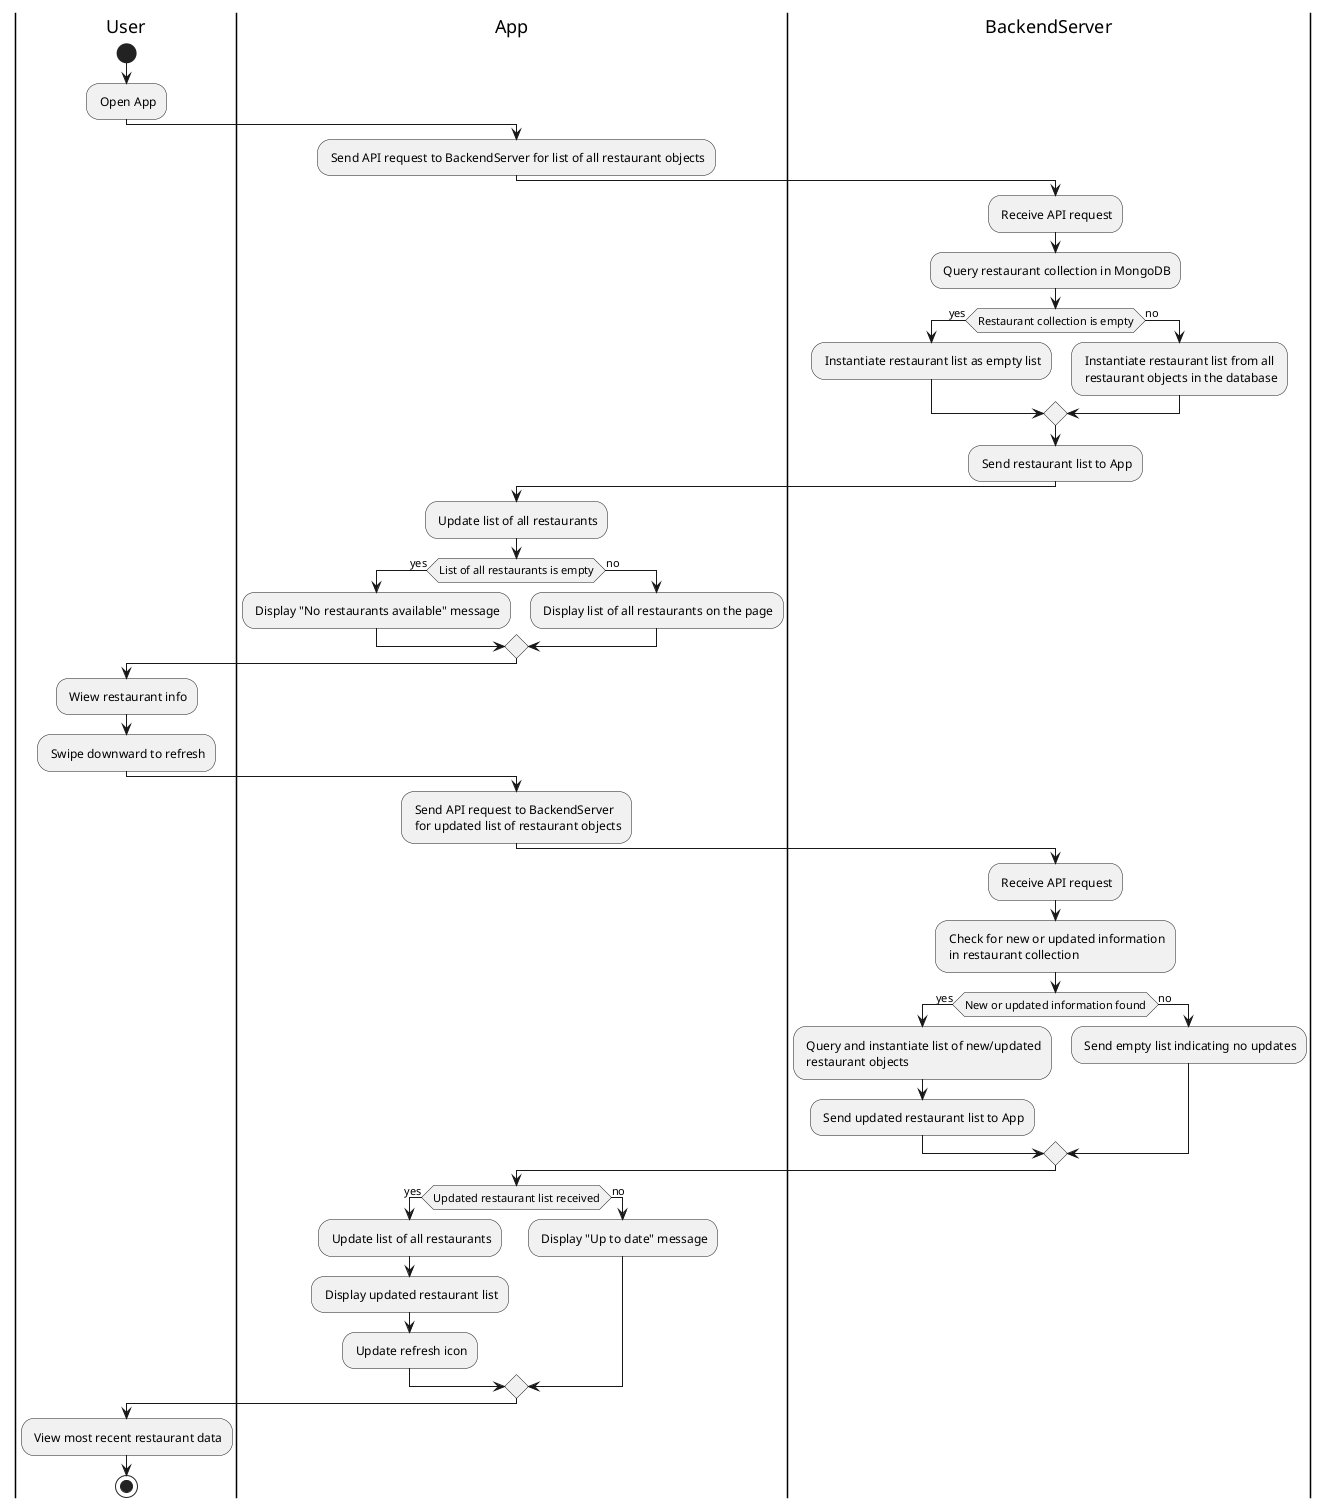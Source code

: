 @startuml refresh_app

|User|
start
: Open App;

|App|
: Send API request to BackendServer for list of all restaurant objects;

|BackendServer|
: Receive API request;
: Query restaurant collection in MongoDB;
if (Restaurant collection is empty) then (yes)
    : Instantiate restaurant list as empty list;
else (no)
    : Instantiate restaurant list from all\n restaurant objects in the database;
endif
: Send restaurant list to App;

|App|
: Update list of all restaurants;
if (List of all restaurants is empty) then (yes)
    : Display "No restaurants available" message;
else (no)
    : Display list of all restaurants on the page;
endif

|User|
: Wiew restaurant info;
: Swipe downward to refresh;


|App|
: Send API request to BackendServer\n for updated list of restaurant objects;

|BackendServer|
: Receive API request;
: Check for new or updated information\n in restaurant collection;
if (New or updated information found) then (yes)
    : Query and instantiate list of new/updated\n restaurant objects;
    : Send updated restaurant list to App;
else (no)
    : Send empty list indicating no updates;
endif

|App|
if (Updated restaurant list received) then (yes)
    : Update list of all restaurants;
    : Display updated restaurant list;
    : Update refresh icon;
else (no)
    : Display "Up to date" message;
endif

|User|
: View most recent restaurant data;

stop

@enduml
